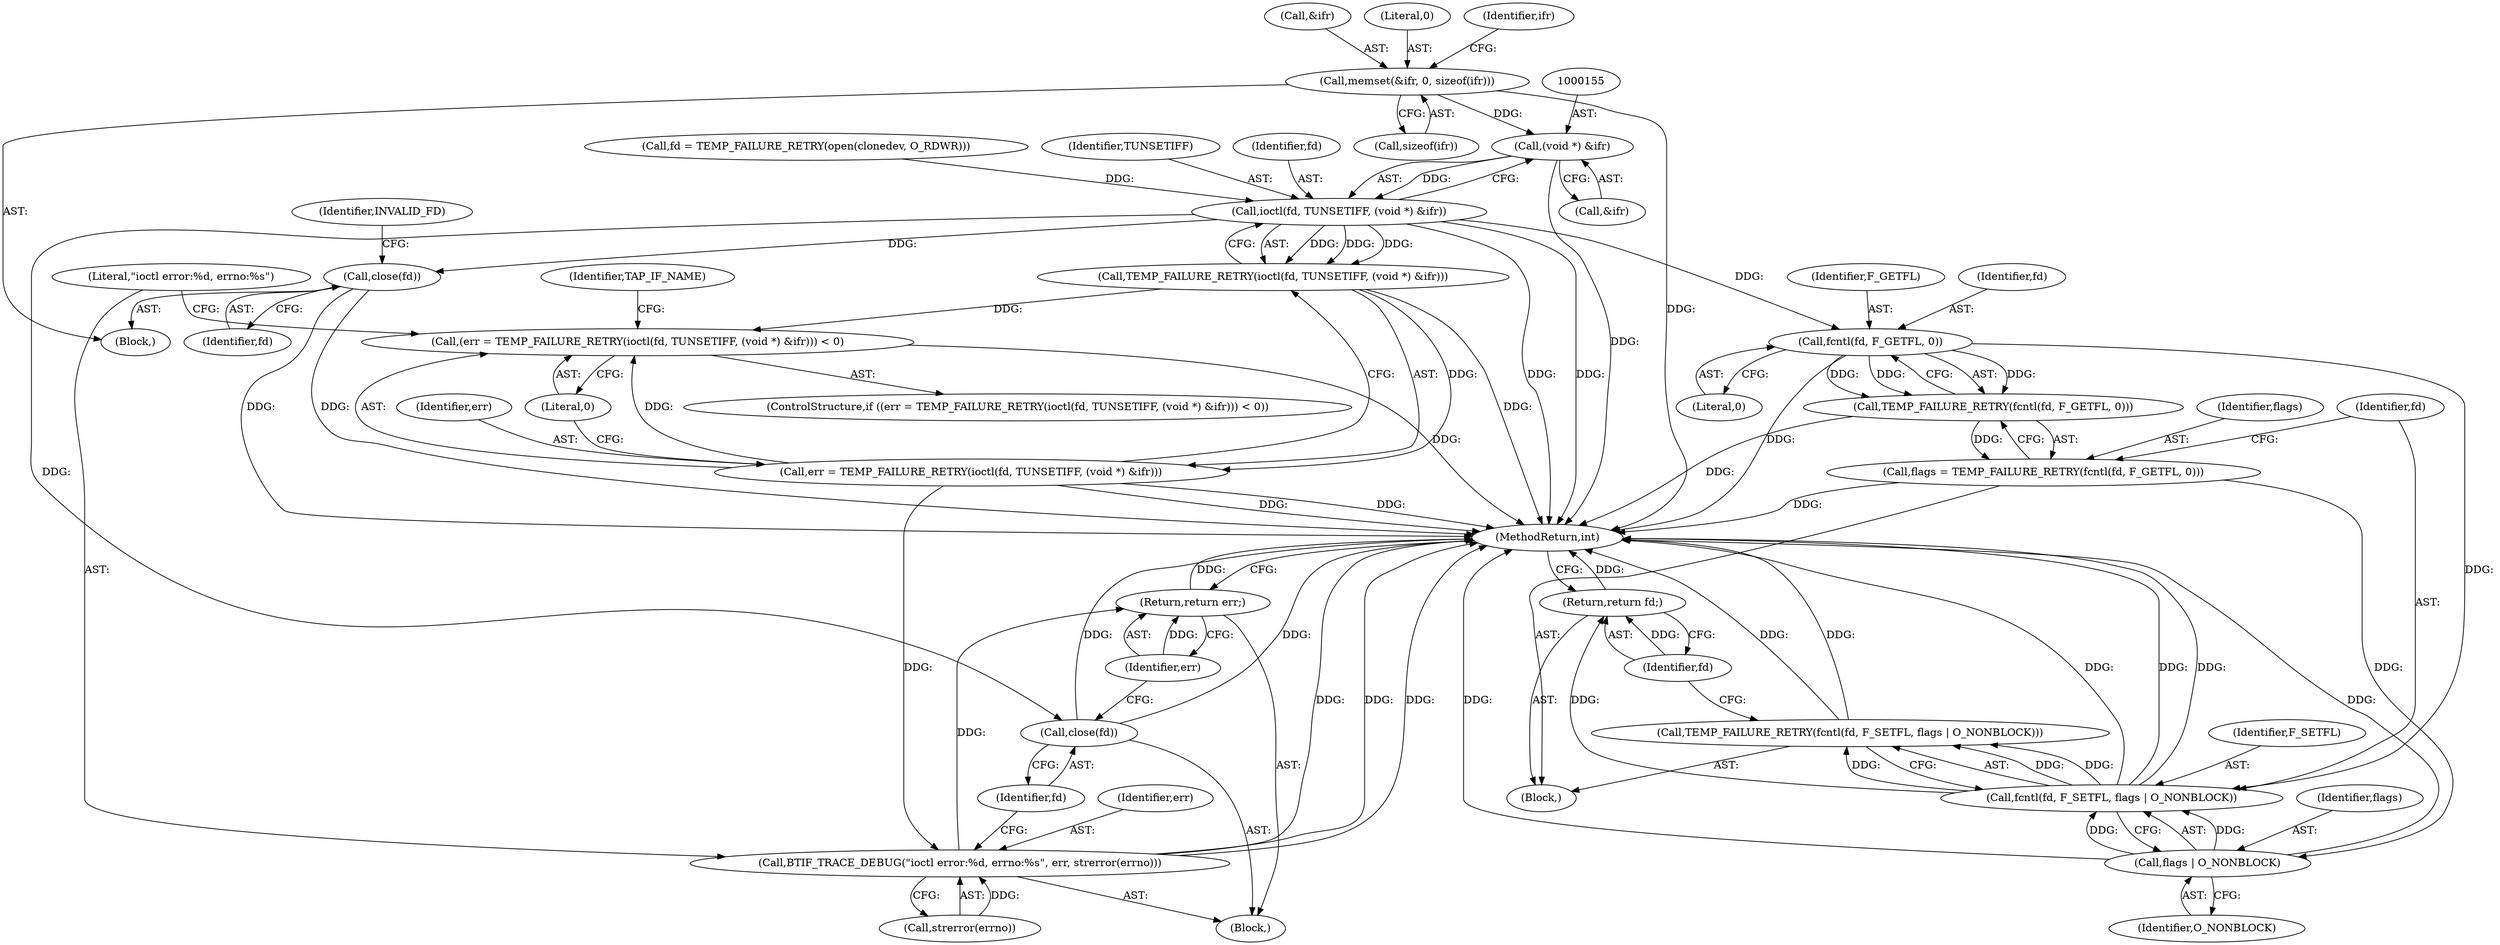 digraph "0_Android_472271b153c5dc53c28beac55480a8d8434b2d5c_22@API" {
"1000127" [label="(Call,memset(&ifr, 0, sizeof(ifr)))"];
"1000154" [label="(Call,(void *) &ifr)"];
"1000151" [label="(Call,ioctl(fd, TUNSETIFF, (void *) &ifr))"];
"1000150" [label="(Call,TEMP_FAILURE_RETRY(ioctl(fd, TUNSETIFF, (void *) &ifr)))"];
"1000147" [label="(Call,(err = TEMP_FAILURE_RETRY(ioctl(fd, TUNSETIFF, (void *) &ifr))) < 0)"];
"1000148" [label="(Call,err = TEMP_FAILURE_RETRY(ioctl(fd, TUNSETIFF, (void *) &ifr)))"];
"1000160" [label="(Call,BTIF_TRACE_DEBUG(\"ioctl error:%d, errno:%s\", err, strerror(errno)))"];
"1000167" [label="(Return,return err;)"];
"1000165" [label="(Call,close(fd))"];
"1000180" [label="(Call,fcntl(fd, F_GETFL, 0))"];
"1000179" [label="(Call,TEMP_FAILURE_RETRY(fcntl(fd, F_GETFL, 0)))"];
"1000177" [label="(Call,flags = TEMP_FAILURE_RETRY(fcntl(fd, F_GETFL, 0)))"];
"1000188" [label="(Call,flags | O_NONBLOCK)"];
"1000185" [label="(Call,fcntl(fd, F_SETFL, flags | O_NONBLOCK))"];
"1000184" [label="(Call,TEMP_FAILURE_RETRY(fcntl(fd, F_SETFL, flags | O_NONBLOCK)))"];
"1000191" [label="(Return,return fd;)"];
"1000196" [label="(Call,close(fd))"];
"1000199" [label="(Identifier,INVALID_FD)"];
"1000159" [label="(Block,)"];
"1000128" [label="(Call,&ifr)"];
"1000182" [label="(Identifier,F_GETFL)"];
"1000177" [label="(Call,flags = TEMP_FAILURE_RETRY(fcntl(fd, F_GETFL, 0)))"];
"1000113" [label="(Call,fd = TEMP_FAILURE_RETRY(open(clonedev, O_RDWR)))"];
"1000158" [label="(Literal,0)"];
"1000166" [label="(Identifier,fd)"];
"1000162" [label="(Identifier,err)"];
"1000178" [label="(Identifier,flags)"];
"1000153" [label="(Identifier,TUNSETIFF)"];
"1000186" [label="(Identifier,fd)"];
"1000163" [label="(Call,strerror(errno))"];
"1000151" [label="(Call,ioctl(fd, TUNSETIFF, (void *) &ifr))"];
"1000181" [label="(Identifier,fd)"];
"1000147" [label="(Call,(err = TEMP_FAILURE_RETRY(ioctl(fd, TUNSETIFF, (void *) &ifr))) < 0)"];
"1000184" [label="(Call,TEMP_FAILURE_RETRY(fcntl(fd, F_SETFL, flags | O_NONBLOCK)))"];
"1000189" [label="(Identifier,flags)"];
"1000172" [label="(Identifier,TAP_IF_NAME)"];
"1000130" [label="(Literal,0)"];
"1000131" [label="(Call,sizeof(ifr))"];
"1000175" [label="(Block,)"];
"1000197" [label="(Identifier,fd)"];
"1000187" [label="(Identifier,F_SETFL)"];
"1000160" [label="(Call,BTIF_TRACE_DEBUG(\"ioctl error:%d, errno:%s\", err, strerror(errno)))"];
"1000191" [label="(Return,return fd;)"];
"1000154" [label="(Call,(void *) &ifr)"];
"1000127" [label="(Call,memset(&ifr, 0, sizeof(ifr)))"];
"1000161" [label="(Literal,\"ioctl error:%d, errno:%s\")"];
"1000190" [label="(Identifier,O_NONBLOCK)"];
"1000196" [label="(Call,close(fd))"];
"1000152" [label="(Identifier,fd)"];
"1000149" [label="(Identifier,err)"];
"1000165" [label="(Call,close(fd))"];
"1000156" [label="(Call,&ifr)"];
"1000188" [label="(Call,flags | O_NONBLOCK)"];
"1000192" [label="(Identifier,fd)"];
"1000183" [label="(Literal,0)"];
"1000103" [label="(Block,)"];
"1000180" [label="(Call,fcntl(fd, F_GETFL, 0))"];
"1000150" [label="(Call,TEMP_FAILURE_RETRY(ioctl(fd, TUNSETIFF, (void *) &ifr)))"];
"1000200" [label="(MethodReturn,int)"];
"1000135" [label="(Identifier,ifr)"];
"1000146" [label="(ControlStructure,if ((err = TEMP_FAILURE_RETRY(ioctl(fd, TUNSETIFF, (void *) &ifr))) < 0))"];
"1000167" [label="(Return,return err;)"];
"1000168" [label="(Identifier,err)"];
"1000185" [label="(Call,fcntl(fd, F_SETFL, flags | O_NONBLOCK))"];
"1000148" [label="(Call,err = TEMP_FAILURE_RETRY(ioctl(fd, TUNSETIFF, (void *) &ifr)))"];
"1000179" [label="(Call,TEMP_FAILURE_RETRY(fcntl(fd, F_GETFL, 0)))"];
"1000127" -> "1000103"  [label="AST: "];
"1000127" -> "1000131"  [label="CFG: "];
"1000128" -> "1000127"  [label="AST: "];
"1000130" -> "1000127"  [label="AST: "];
"1000131" -> "1000127"  [label="AST: "];
"1000135" -> "1000127"  [label="CFG: "];
"1000127" -> "1000200"  [label="DDG: "];
"1000127" -> "1000154"  [label="DDG: "];
"1000154" -> "1000151"  [label="AST: "];
"1000154" -> "1000156"  [label="CFG: "];
"1000155" -> "1000154"  [label="AST: "];
"1000156" -> "1000154"  [label="AST: "];
"1000151" -> "1000154"  [label="CFG: "];
"1000154" -> "1000200"  [label="DDG: "];
"1000154" -> "1000151"  [label="DDG: "];
"1000151" -> "1000150"  [label="AST: "];
"1000152" -> "1000151"  [label="AST: "];
"1000153" -> "1000151"  [label="AST: "];
"1000150" -> "1000151"  [label="CFG: "];
"1000151" -> "1000200"  [label="DDG: "];
"1000151" -> "1000200"  [label="DDG: "];
"1000151" -> "1000150"  [label="DDG: "];
"1000151" -> "1000150"  [label="DDG: "];
"1000151" -> "1000150"  [label="DDG: "];
"1000113" -> "1000151"  [label="DDG: "];
"1000151" -> "1000165"  [label="DDG: "];
"1000151" -> "1000180"  [label="DDG: "];
"1000151" -> "1000196"  [label="DDG: "];
"1000150" -> "1000148"  [label="AST: "];
"1000148" -> "1000150"  [label="CFG: "];
"1000150" -> "1000200"  [label="DDG: "];
"1000150" -> "1000147"  [label="DDG: "];
"1000150" -> "1000148"  [label="DDG: "];
"1000147" -> "1000146"  [label="AST: "];
"1000147" -> "1000158"  [label="CFG: "];
"1000148" -> "1000147"  [label="AST: "];
"1000158" -> "1000147"  [label="AST: "];
"1000161" -> "1000147"  [label="CFG: "];
"1000172" -> "1000147"  [label="CFG: "];
"1000147" -> "1000200"  [label="DDG: "];
"1000148" -> "1000147"  [label="DDG: "];
"1000149" -> "1000148"  [label="AST: "];
"1000158" -> "1000148"  [label="CFG: "];
"1000148" -> "1000200"  [label="DDG: "];
"1000148" -> "1000200"  [label="DDG: "];
"1000148" -> "1000160"  [label="DDG: "];
"1000160" -> "1000159"  [label="AST: "];
"1000160" -> "1000163"  [label="CFG: "];
"1000161" -> "1000160"  [label="AST: "];
"1000162" -> "1000160"  [label="AST: "];
"1000163" -> "1000160"  [label="AST: "];
"1000166" -> "1000160"  [label="CFG: "];
"1000160" -> "1000200"  [label="DDG: "];
"1000160" -> "1000200"  [label="DDG: "];
"1000160" -> "1000200"  [label="DDG: "];
"1000163" -> "1000160"  [label="DDG: "];
"1000160" -> "1000167"  [label="DDG: "];
"1000167" -> "1000159"  [label="AST: "];
"1000167" -> "1000168"  [label="CFG: "];
"1000168" -> "1000167"  [label="AST: "];
"1000200" -> "1000167"  [label="CFG: "];
"1000167" -> "1000200"  [label="DDG: "];
"1000168" -> "1000167"  [label="DDG: "];
"1000165" -> "1000159"  [label="AST: "];
"1000165" -> "1000166"  [label="CFG: "];
"1000166" -> "1000165"  [label="AST: "];
"1000168" -> "1000165"  [label="CFG: "];
"1000165" -> "1000200"  [label="DDG: "];
"1000165" -> "1000200"  [label="DDG: "];
"1000180" -> "1000179"  [label="AST: "];
"1000180" -> "1000183"  [label="CFG: "];
"1000181" -> "1000180"  [label="AST: "];
"1000182" -> "1000180"  [label="AST: "];
"1000183" -> "1000180"  [label="AST: "];
"1000179" -> "1000180"  [label="CFG: "];
"1000180" -> "1000200"  [label="DDG: "];
"1000180" -> "1000179"  [label="DDG: "];
"1000180" -> "1000179"  [label="DDG: "];
"1000180" -> "1000179"  [label="DDG: "];
"1000180" -> "1000185"  [label="DDG: "];
"1000179" -> "1000177"  [label="AST: "];
"1000177" -> "1000179"  [label="CFG: "];
"1000179" -> "1000200"  [label="DDG: "];
"1000179" -> "1000177"  [label="DDG: "];
"1000177" -> "1000175"  [label="AST: "];
"1000178" -> "1000177"  [label="AST: "];
"1000186" -> "1000177"  [label="CFG: "];
"1000177" -> "1000200"  [label="DDG: "];
"1000177" -> "1000188"  [label="DDG: "];
"1000188" -> "1000185"  [label="AST: "];
"1000188" -> "1000190"  [label="CFG: "];
"1000189" -> "1000188"  [label="AST: "];
"1000190" -> "1000188"  [label="AST: "];
"1000185" -> "1000188"  [label="CFG: "];
"1000188" -> "1000200"  [label="DDG: "];
"1000188" -> "1000200"  [label="DDG: "];
"1000188" -> "1000185"  [label="DDG: "];
"1000188" -> "1000185"  [label="DDG: "];
"1000185" -> "1000184"  [label="AST: "];
"1000186" -> "1000185"  [label="AST: "];
"1000187" -> "1000185"  [label="AST: "];
"1000184" -> "1000185"  [label="CFG: "];
"1000185" -> "1000200"  [label="DDG: "];
"1000185" -> "1000200"  [label="DDG: "];
"1000185" -> "1000200"  [label="DDG: "];
"1000185" -> "1000184"  [label="DDG: "];
"1000185" -> "1000184"  [label="DDG: "];
"1000185" -> "1000184"  [label="DDG: "];
"1000185" -> "1000191"  [label="DDG: "];
"1000184" -> "1000175"  [label="AST: "];
"1000192" -> "1000184"  [label="CFG: "];
"1000184" -> "1000200"  [label="DDG: "];
"1000184" -> "1000200"  [label="DDG: "];
"1000191" -> "1000175"  [label="AST: "];
"1000191" -> "1000192"  [label="CFG: "];
"1000192" -> "1000191"  [label="AST: "];
"1000200" -> "1000191"  [label="CFG: "];
"1000191" -> "1000200"  [label="DDG: "];
"1000192" -> "1000191"  [label="DDG: "];
"1000196" -> "1000103"  [label="AST: "];
"1000196" -> "1000197"  [label="CFG: "];
"1000197" -> "1000196"  [label="AST: "];
"1000199" -> "1000196"  [label="CFG: "];
"1000196" -> "1000200"  [label="DDG: "];
"1000196" -> "1000200"  [label="DDG: "];
}
